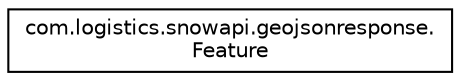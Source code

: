 digraph "Graphical Class Hierarchy"
{
 // LATEX_PDF_SIZE
  edge [fontname="Helvetica",fontsize="10",labelfontname="Helvetica",labelfontsize="10"];
  node [fontname="Helvetica",fontsize="10",shape=record];
  rankdir="LR";
  Node0 [label="com.logistics.snowapi.geojsonresponse.\lFeature",height=0.2,width=0.4,color="black", fillcolor="white", style="filled",URL="$classcom_1_1logistics_1_1snowapi_1_1geojsonresponse_1_1Feature.html",tooltip=" "];
}
